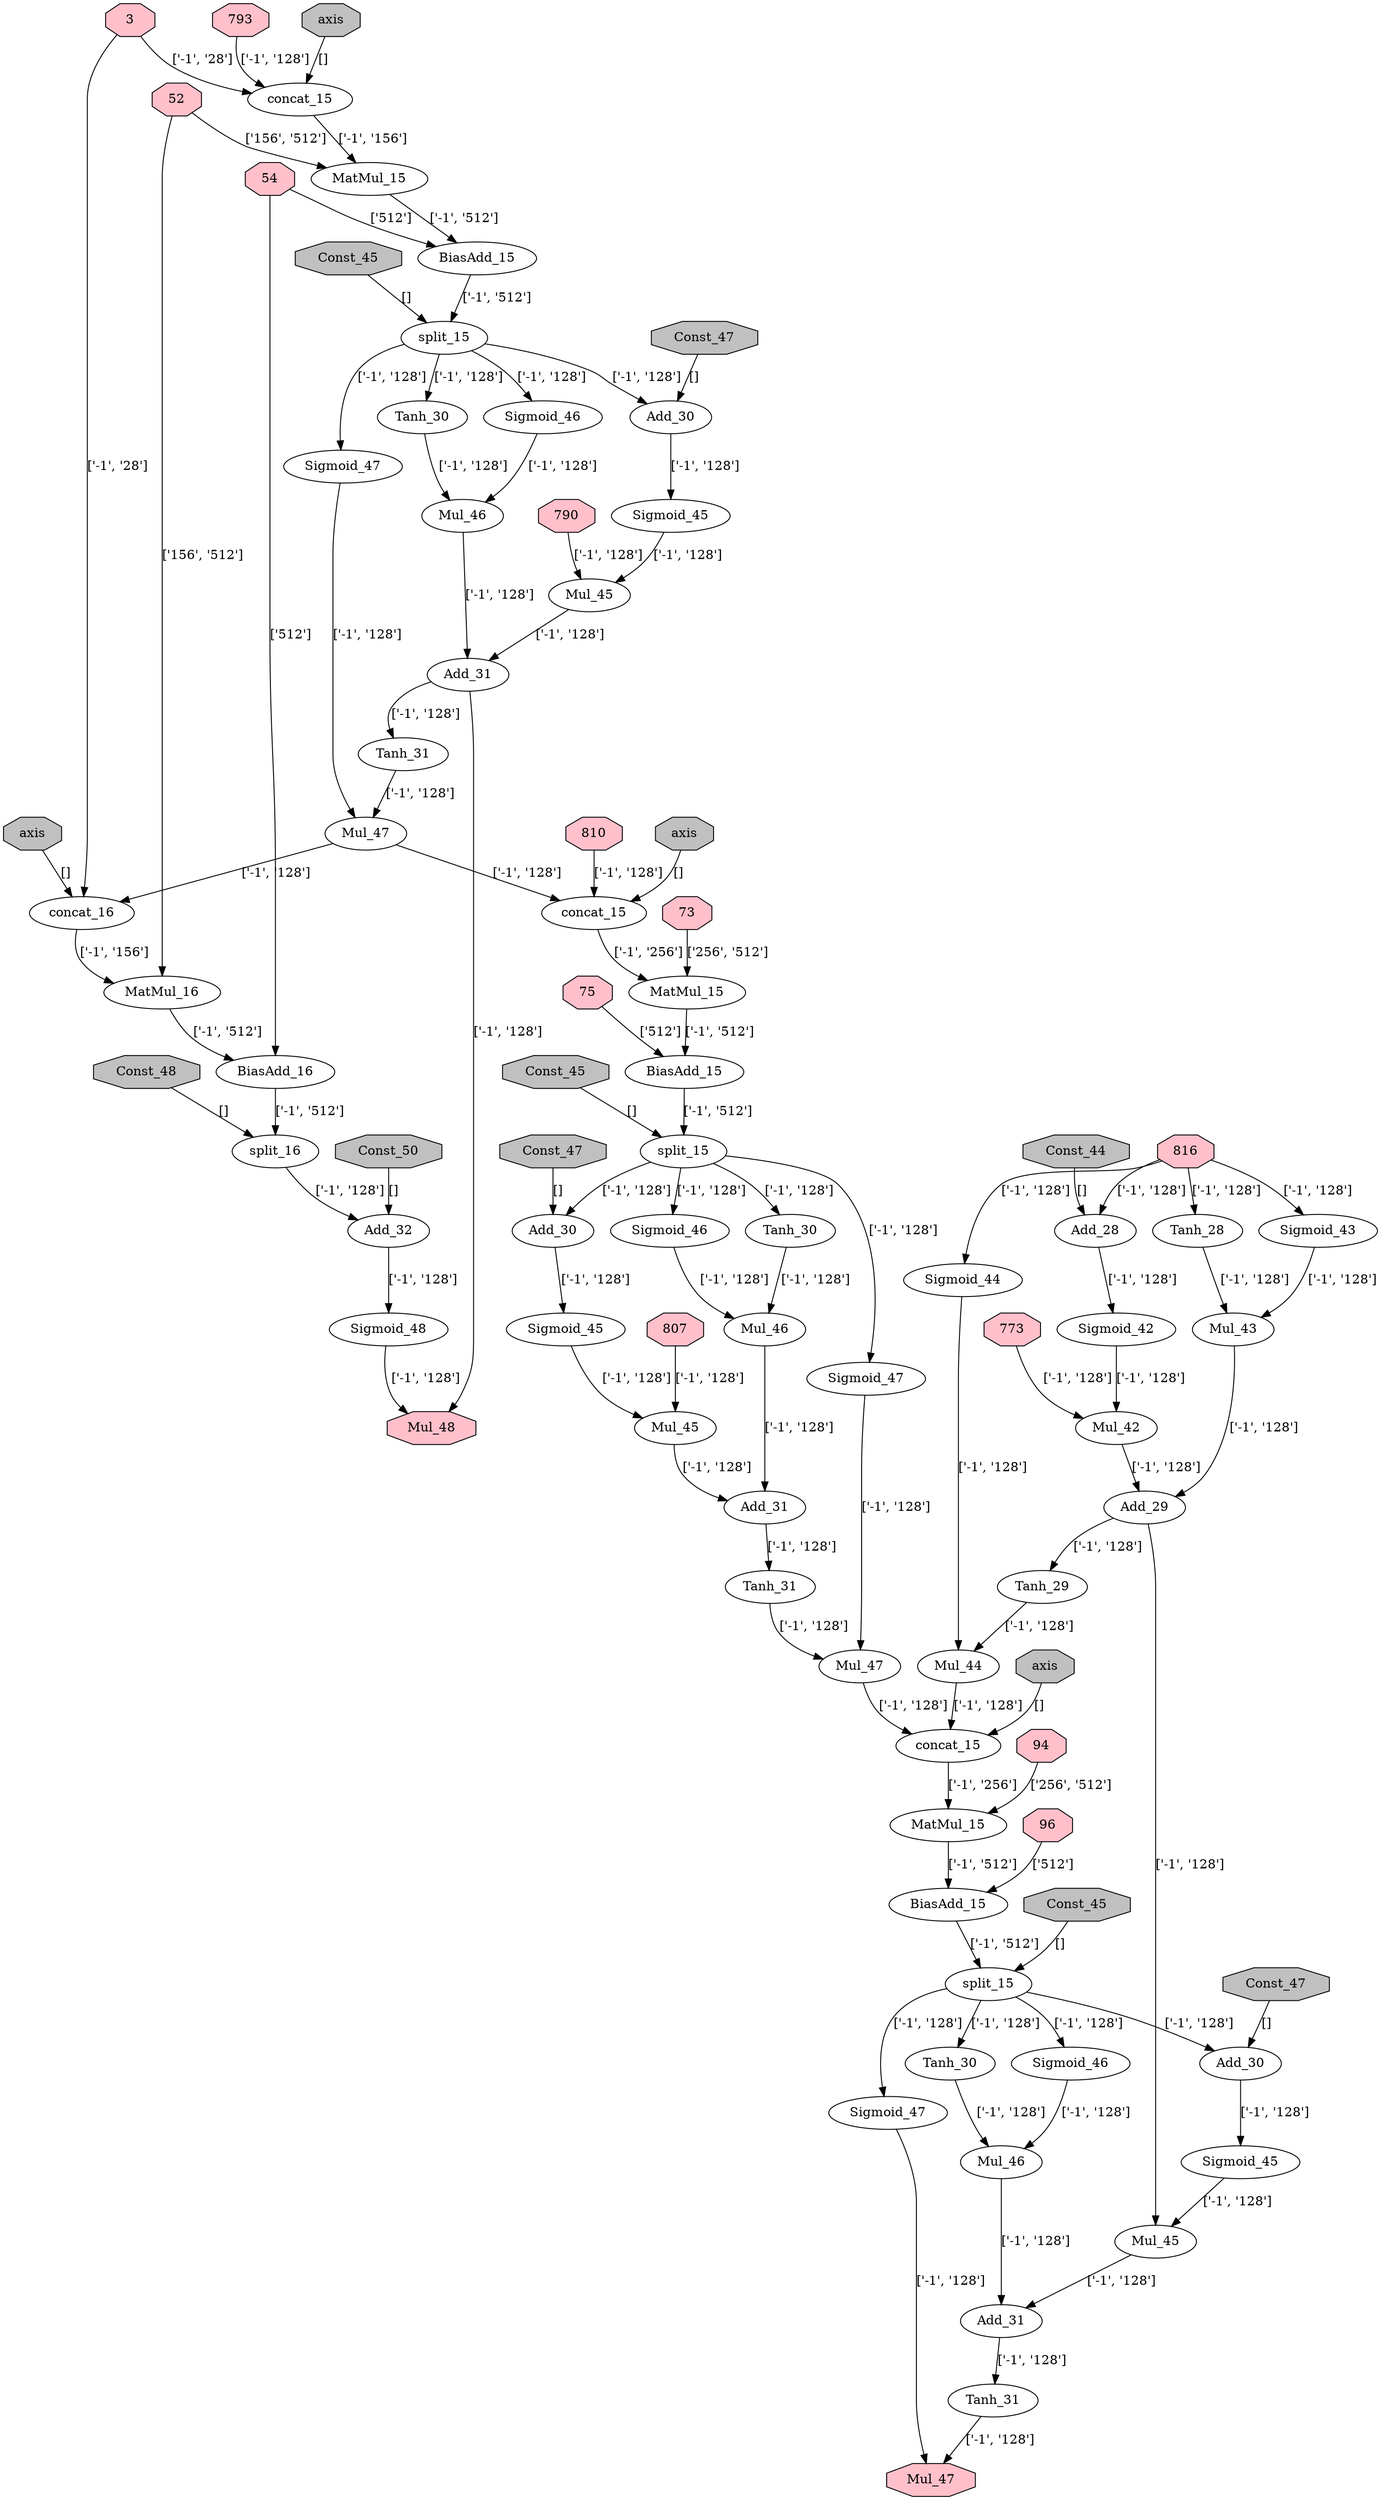 strict digraph  {
	node [label="\N"];
	3	 [fillcolor=pink,
		shape=octagon,
		style=filled];
	830	 [label=concat_15,
		name="rnn/rnn/multi_rnn_cell/cell_0/basic_lstm_cell/concat_15"];
	3 -> 830	 [label="['-1', '28']"];
	881	 [label=concat_16,
		name="rnn/rnn/multi_rnn_cell/cell_0/basic_lstm_cell/concat_16"];
	3 -> 881	 [label="['-1', '28']"];
	773	 [fillcolor=pink,
		shape=octagon,
		style=filled];
	820	 [label=Mul_42,
		name="rnn/rnn/multi_rnn_cell/cell_2/basic_lstm_cell/Mul_42"];
	773 -> 820	 [label="['-1', '128']"];
	94	 [fillcolor=pink,
		shape=octagon,
		style=filled];
	865	 [label=MatMul_15,
		name="rnn/rnn/multi_rnn_cell/cell_2/basic_lstm_cell/MatMul_15"];
	94 -> 865	 [label="['256', '512']"];
	823	 [label=Mul_43,
		name="rnn/rnn/multi_rnn_cell/cell_2/basic_lstm_cell/Mul_43"];
	824	 [label=Add_29,
		name="rnn/rnn/multi_rnn_cell/cell_2/basic_lstm_cell/Add_29"];
	823 -> 824	 [label="['-1', '128']"];
	835	 [label=Add_30,
		name="rnn/rnn/multi_rnn_cell/cell_0/basic_lstm_cell/Add_30"];
	836	 [label=Sigmoid_45,
		name="rnn/rnn/multi_rnn_cell/cell_0/basic_lstm_cell/Sigmoid_45"];
	835 -> 836	 [label="['-1', '128']"];
	820 -> 824	 [label="['-1', '128']"];
	878	 [fillcolor=pink,
		label=Mul_47,
		name="rnn/rnn/multi_rnn_cell/cell_2/basic_lstm_cell/Mul_47",
		shape=octagon,
		style=filled];
	790	 [fillcolor=pink,
		shape=octagon,
		style=filled];
	837	 [label=Mul_45,
		name="rnn/rnn/multi_rnn_cell/cell_0/basic_lstm_cell/Mul_45"];
	790 -> 837	 [label="['-1', '128']"];
	793	 [fillcolor=pink,
		shape=octagon,
		style=filled];
	793 -> 830	 [label="['-1', '128']"];
	883	 [label=BiasAdd_16,
		name="rnn/rnn/multi_rnn_cell/cell_0/basic_lstm_cell/BiasAdd_16"];
	884	 [label=split_16,
		name="rnn/rnn/multi_rnn_cell/cell_0/basic_lstm_cell/split_16"];
	883 -> 884	 [label="['-1', '512']"];
	807	 [fillcolor=pink,
		shape=octagon,
		style=filled];
	854	 [label=Mul_45,
		name="rnn/rnn/multi_rnn_cell/cell_1/basic_lstm_cell/Mul_45"];
	807 -> 854	 [label="['-1', '128']"];
	810	 [fillcolor=pink,
		shape=octagon,
		style=filled];
	847	 [label=concat_15,
		name="rnn/rnn/multi_rnn_cell/cell_1/basic_lstm_cell/concat_15"];
	810 -> 847	 [label="['-1', '128']"];
	816	 [fillcolor=pink,
		shape=octagon,
		style=filled];
	818	 [label=Add_28,
		name="rnn/rnn/multi_rnn_cell/cell_2/basic_lstm_cell/Add_28"];
	816 -> 818	 [label="['-1', '128']"];
	821	 [label=Sigmoid_43,
		name="rnn/rnn/multi_rnn_cell/cell_2/basic_lstm_cell/Sigmoid_43"];
	816 -> 821	 [label="['-1', '128']"];
	826	 [label=Sigmoid_44,
		name="rnn/rnn/multi_rnn_cell/cell_2/basic_lstm_cell/Sigmoid_44"];
	816 -> 826	 [label="['-1', '128']"];
	822	 [label=Tanh_28,
		name="rnn/rnn/multi_rnn_cell/cell_2/basic_lstm_cell/Tanh_28"];
	816 -> 822	 [label="['-1', '128']"];
	817	 [fillcolor=grey,
		label=Const_44,
		name="rnn/rnn/multi_rnn_cell/cell_2/basic_lstm_cell/Const_44",
		shape=octagon,
		style=filled];
	817 -> 818	 [label="[]"];
	819	 [label=Sigmoid_42,
		name="rnn/rnn/multi_rnn_cell/cell_2/basic_lstm_cell/Sigmoid_42"];
	818 -> 819	 [label="['-1', '128']"];
	819 -> 820	 [label="['-1', '128']"];
	52	 [fillcolor=pink,
		shape=octagon,
		style=filled];
	831	 [label=MatMul_15,
		name="rnn/rnn/multi_rnn_cell/cell_0/basic_lstm_cell/MatMul_15"];
	52 -> 831	 [label="['156', '512']"];
	882	 [label=MatMul_16,
		name="rnn/rnn/multi_rnn_cell/cell_0/basic_lstm_cell/MatMul_16"];
	52 -> 882	 [label="['156', '512']"];
	821 -> 823	 [label="['-1', '128']"];
	54	 [fillcolor=pink,
		shape=octagon,
		style=filled];
	54 -> 883	 [label="['512']"];
	832	 [label=BiasAdd_15,
		name="rnn/rnn/multi_rnn_cell/cell_0/basic_lstm_cell/BiasAdd_15"];
	54 -> 832	 [label="['512']"];
	73	 [fillcolor=pink,
		shape=octagon,
		style=filled];
	848	 [label=MatMul_15,
		name="rnn/rnn/multi_rnn_cell/cell_1/basic_lstm_cell/MatMul_15"];
	73 -> 848	 [label="['256', '512']"];
	825	 [label=Tanh_29,
		name="rnn/rnn/multi_rnn_cell/cell_2/basic_lstm_cell/Tanh_29"];
	824 -> 825	 [label="['-1', '128']"];
	871	 [label=Mul_45,
		name="rnn/rnn/multi_rnn_cell/cell_2/basic_lstm_cell/Mul_45"];
	824 -> 871	 [label="['-1', '128']"];
	827	 [label=Mul_44,
		name="rnn/rnn/multi_rnn_cell/cell_2/basic_lstm_cell/Mul_44"];
	825 -> 827	 [label="['-1', '128']"];
	826 -> 827	 [label="['-1', '128']"];
	864	 [label=concat_15,
		name="rnn/rnn/multi_rnn_cell/cell_2/basic_lstm_cell/concat_15"];
	827 -> 864	 [label="['-1', '128']"];
	828	 [fillcolor=grey,
		label=Const_45,
		name="rnn/rnn/multi_rnn_cell/cell_0/basic_lstm_cell/Const_45",
		shape=octagon,
		style=filled];
	833	 [label=split_15,
		name="rnn/rnn/multi_rnn_cell/cell_0/basic_lstm_cell/split_15"];
	828 -> 833	 [label="[]"];
	829	 [fillcolor=grey,
		label=axis,
		name="rnn/rnn/multi_rnn_cell/cell_0/basic_lstm_cell/concat_15/axis",
		shape=octagon,
		style=filled];
	829 -> 830	 [label="[]"];
	830 -> 831	 [label="['-1', '156']"];
	831 -> 832	 [label="['-1', '512']"];
	832 -> 833	 [label="['-1', '512']"];
	833 -> 835	 [label="['-1', '128']"];
	838	 [label=Sigmoid_46,
		name="rnn/rnn/multi_rnn_cell/cell_0/basic_lstm_cell/Sigmoid_46"];
	833 -> 838	 [label="['-1', '128']"];
	839	 [label=Tanh_30,
		name="rnn/rnn/multi_rnn_cell/cell_0/basic_lstm_cell/Tanh_30"];
	833 -> 839	 [label="['-1', '128']"];
	843	 [label=Sigmoid_47,
		name="rnn/rnn/multi_rnn_cell/cell_0/basic_lstm_cell/Sigmoid_47"];
	833 -> 843	 [label="['-1', '128']"];
	834	 [fillcolor=grey,
		label=Const_47,
		name="rnn/rnn/multi_rnn_cell/cell_0/basic_lstm_cell/Const_47",
		shape=octagon,
		style=filled];
	834 -> 835	 [label="[]"];
	75	 [fillcolor=pink,
		shape=octagon,
		style=filled];
	849	 [label=BiasAdd_15,
		name="rnn/rnn/multi_rnn_cell/cell_1/basic_lstm_cell/BiasAdd_15"];
	75 -> 849	 [label="['512']"];
	836 -> 837	 [label="['-1', '128']"];
	841	 [label=Add_31,
		name="rnn/rnn/multi_rnn_cell/cell_0/basic_lstm_cell/Add_31"];
	837 -> 841	 [label="['-1', '128']"];
	840	 [label=Mul_46,
		name="rnn/rnn/multi_rnn_cell/cell_0/basic_lstm_cell/Mul_46"];
	838 -> 840	 [label="['-1', '128']"];
	839 -> 840	 [label="['-1', '128']"];
	840 -> 841	 [label="['-1', '128']"];
	842	 [label=Tanh_31,
		name="rnn/rnn/multi_rnn_cell/cell_0/basic_lstm_cell/Tanh_31"];
	841 -> 842	 [label="['-1', '128']"];
	888	 [fillcolor=pink,
		label=Mul_48,
		name="rnn/rnn/multi_rnn_cell/cell_0/basic_lstm_cell/Mul_48",
		shape=octagon,
		style=filled];
	841 -> 888	 [label="['-1', '128']"];
	844	 [label=Mul_47,
		name="rnn/rnn/multi_rnn_cell/cell_0/basic_lstm_cell/Mul_47"];
	842 -> 844	 [label="['-1', '128']"];
	843 -> 844	 [label="['-1', '128']"];
	844 -> 847	 [label="['-1', '128']"];
	844 -> 881	 [label="['-1', '128']"];
	845	 [fillcolor=grey,
		label=Const_45,
		name="rnn/rnn/multi_rnn_cell/cell_1/basic_lstm_cell/Const_45",
		shape=octagon,
		style=filled];
	850	 [label=split_15,
		name="rnn/rnn/multi_rnn_cell/cell_1/basic_lstm_cell/split_15"];
	845 -> 850	 [label="[]"];
	846	 [fillcolor=grey,
		label=axis,
		name="rnn/rnn/multi_rnn_cell/cell_1/basic_lstm_cell/concat_15/axis",
		shape=octagon,
		style=filled];
	846 -> 847	 [label="[]"];
	847 -> 848	 [label="['-1', '256']"];
	848 -> 849	 [label="['-1', '512']"];
	849 -> 850	 [label="['-1', '512']"];
	852	 [label=Add_30,
		name="rnn/rnn/multi_rnn_cell/cell_1/basic_lstm_cell/Add_30"];
	850 -> 852	 [label="['-1', '128']"];
	855	 [label=Sigmoid_46,
		name="rnn/rnn/multi_rnn_cell/cell_1/basic_lstm_cell/Sigmoid_46"];
	850 -> 855	 [label="['-1', '128']"];
	856	 [label=Tanh_30,
		name="rnn/rnn/multi_rnn_cell/cell_1/basic_lstm_cell/Tanh_30"];
	850 -> 856	 [label="['-1', '128']"];
	860	 [label=Sigmoid_47,
		name="rnn/rnn/multi_rnn_cell/cell_1/basic_lstm_cell/Sigmoid_47"];
	850 -> 860	 [label="['-1', '128']"];
	851	 [fillcolor=grey,
		label=Const_47,
		name="rnn/rnn/multi_rnn_cell/cell_1/basic_lstm_cell/Const_47",
		shape=octagon,
		style=filled];
	851 -> 852	 [label="[]"];
	853	 [label=Sigmoid_45,
		name="rnn/rnn/multi_rnn_cell/cell_1/basic_lstm_cell/Sigmoid_45"];
	852 -> 853	 [label="['-1', '128']"];
	853 -> 854	 [label="['-1', '128']"];
	858	 [label=Add_31,
		name="rnn/rnn/multi_rnn_cell/cell_1/basic_lstm_cell/Add_31"];
	854 -> 858	 [label="['-1', '128']"];
	857	 [label=Mul_46,
		name="rnn/rnn/multi_rnn_cell/cell_1/basic_lstm_cell/Mul_46"];
	855 -> 857	 [label="['-1', '128']"];
	856 -> 857	 [label="['-1', '128']"];
	857 -> 858	 [label="['-1', '128']"];
	859	 [label=Tanh_31,
		name="rnn/rnn/multi_rnn_cell/cell_1/basic_lstm_cell/Tanh_31"];
	858 -> 859	 [label="['-1', '128']"];
	861	 [label=Mul_47,
		name="rnn/rnn/multi_rnn_cell/cell_1/basic_lstm_cell/Mul_47"];
	859 -> 861	 [label="['-1', '128']"];
	860 -> 861	 [label="['-1', '128']"];
	861 -> 864	 [label="['-1', '128']"];
	862	 [fillcolor=grey,
		label=Const_45,
		name="rnn/rnn/multi_rnn_cell/cell_2/basic_lstm_cell/Const_45",
		shape=octagon,
		style=filled];
	867	 [label=split_15,
		name="rnn/rnn/multi_rnn_cell/cell_2/basic_lstm_cell/split_15"];
	862 -> 867	 [label="[]"];
	863	 [fillcolor=grey,
		label=axis,
		name="rnn/rnn/multi_rnn_cell/cell_2/basic_lstm_cell/concat_15/axis",
		shape=octagon,
		style=filled];
	863 -> 864	 [label="[]"];
	864 -> 865	 [label="['-1', '256']"];
	866	 [label=BiasAdd_15,
		name="rnn/rnn/multi_rnn_cell/cell_2/basic_lstm_cell/BiasAdd_15"];
	865 -> 866	 [label="['-1', '512']"];
	866 -> 867	 [label="['-1', '512']"];
	869	 [label=Add_30,
		name="rnn/rnn/multi_rnn_cell/cell_2/basic_lstm_cell/Add_30"];
	867 -> 869	 [label="['-1', '128']"];
	872	 [label=Sigmoid_46,
		name="rnn/rnn/multi_rnn_cell/cell_2/basic_lstm_cell/Sigmoid_46"];
	867 -> 872	 [label="['-1', '128']"];
	873	 [label=Tanh_30,
		name="rnn/rnn/multi_rnn_cell/cell_2/basic_lstm_cell/Tanh_30"];
	867 -> 873	 [label="['-1', '128']"];
	877	 [label=Sigmoid_47,
		name="rnn/rnn/multi_rnn_cell/cell_2/basic_lstm_cell/Sigmoid_47"];
	867 -> 877	 [label="['-1', '128']"];
	868	 [fillcolor=grey,
		label=Const_47,
		name="rnn/rnn/multi_rnn_cell/cell_2/basic_lstm_cell/Const_47",
		shape=octagon,
		style=filled];
	868 -> 869	 [label="[]"];
	870	 [label=Sigmoid_45,
		name="rnn/rnn/multi_rnn_cell/cell_2/basic_lstm_cell/Sigmoid_45"];
	869 -> 870	 [label="['-1', '128']"];
	870 -> 871	 [label="['-1', '128']"];
	875	 [label=Add_31,
		name="rnn/rnn/multi_rnn_cell/cell_2/basic_lstm_cell/Add_31"];
	871 -> 875	 [label="['-1', '128']"];
	874	 [label=Mul_46,
		name="rnn/rnn/multi_rnn_cell/cell_2/basic_lstm_cell/Mul_46"];
	872 -> 874	 [label="['-1', '128']"];
	873 -> 874	 [label="['-1', '128']"];
	874 -> 875	 [label="['-1', '128']"];
	876	 [label=Tanh_31,
		name="rnn/rnn/multi_rnn_cell/cell_2/basic_lstm_cell/Tanh_31"];
	875 -> 876	 [label="['-1', '128']"];
	876 -> 878	 [label="['-1', '128']"];
	877 -> 878	 [label="['-1', '128']"];
	96	 [fillcolor=pink,
		shape=octagon,
		style=filled];
	96 -> 866	 [label="['512']"];
	879	 [fillcolor=grey,
		label=Const_48,
		name="rnn/rnn/multi_rnn_cell/cell_0/basic_lstm_cell/Const_48",
		shape=octagon,
		style=filled];
	879 -> 884	 [label="[]"];
	880	 [fillcolor=grey,
		label=axis,
		name="rnn/rnn/multi_rnn_cell/cell_0/basic_lstm_cell/concat_16/axis",
		shape=octagon,
		style=filled];
	880 -> 881	 [label="[]"];
	881 -> 882	 [label="['-1', '156']"];
	882 -> 883	 [label="['-1', '512']"];
	822 -> 823	 [label="['-1', '128']"];
	886	 [label=Add_32,
		name="rnn/rnn/multi_rnn_cell/cell_0/basic_lstm_cell/Add_32"];
	884 -> 886	 [label="['-1', '128']"];
	885	 [fillcolor=grey,
		label=Const_50,
		name="rnn/rnn/multi_rnn_cell/cell_0/basic_lstm_cell/Const_50",
		shape=octagon,
		style=filled];
	885 -> 886	 [label="[]"];
	887	 [label=Sigmoid_48,
		name="rnn/rnn/multi_rnn_cell/cell_0/basic_lstm_cell/Sigmoid_48"];
	886 -> 887	 [label="['-1', '128']"];
	887 -> 888	 [label="['-1', '128']"];
}

